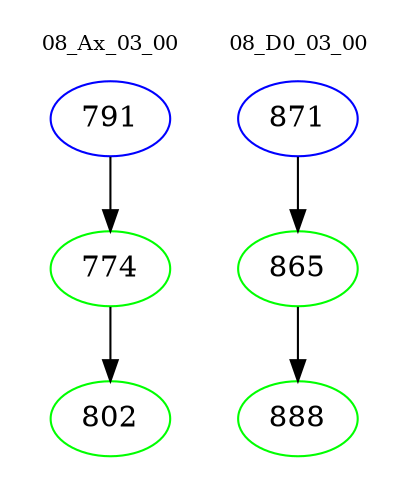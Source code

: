 digraph{
subgraph cluster_0 {
color = white
label = "08_Ax_03_00";
fontsize=10;
T0_791 [label="791", color="blue"]
T0_791 -> T0_774 [color="black"]
T0_774 [label="774", color="green"]
T0_774 -> T0_802 [color="black"]
T0_802 [label="802", color="green"]
}
subgraph cluster_1 {
color = white
label = "08_D0_03_00";
fontsize=10;
T1_871 [label="871", color="blue"]
T1_871 -> T1_865 [color="black"]
T1_865 [label="865", color="green"]
T1_865 -> T1_888 [color="black"]
T1_888 [label="888", color="green"]
}
}
